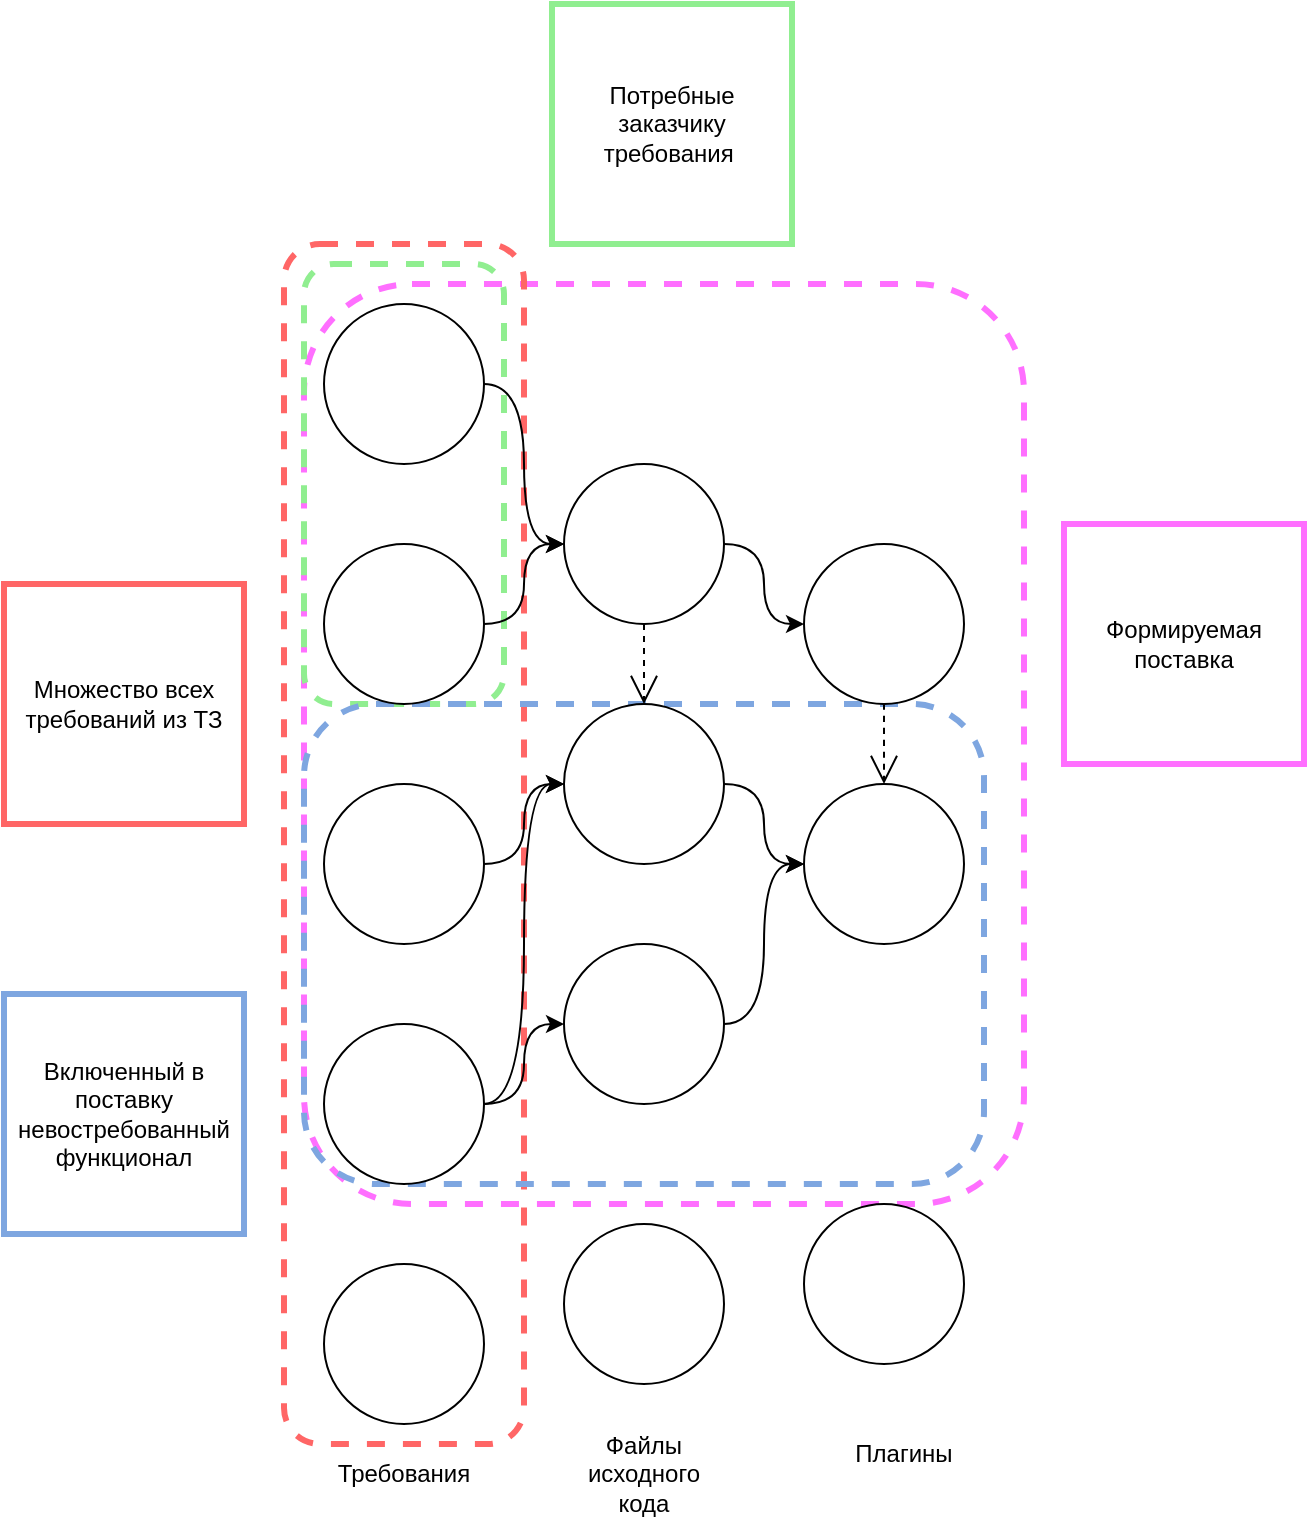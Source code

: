 <mxfile version="24.2.5" type="device">
  <diagram name="Страница — 1" id="mq0X3RxoBT1pmfm2gvn6">
    <mxGraphModel dx="869" dy="1843" grid="1" gridSize="10" guides="1" tooltips="1" connect="1" arrows="1" fold="1" page="1" pageScale="1" pageWidth="827" pageHeight="1169" math="0" shadow="0">
      <root>
        <mxCell id="0" />
        <mxCell id="1" parent="0" />
        <mxCell id="4l6uUReDG7eYCpySpTxS-26" value="" style="rounded=1;whiteSpace=wrap;html=1;fillColor=none;strokeWidth=3;dashed=1;strokeColor=#FF6FFF;" parent="1" vertex="1">
          <mxGeometry x="230" y="110" width="360" height="460" as="geometry" />
        </mxCell>
        <mxCell id="4l6uUReDG7eYCpySpTxS-16" value="" style="rounded=1;whiteSpace=wrap;html=1;fillColor=none;dashed=1;strokeColor=#FF6666;strokeWidth=3;" parent="1" vertex="1">
          <mxGeometry x="220" y="90" width="120" height="600" as="geometry" />
        </mxCell>
        <mxCell id="4l6uUReDG7eYCpySpTxS-25" value="" style="rounded=1;whiteSpace=wrap;html=1;fillColor=none;dashed=1;strokeWidth=3;strokeColor=#90EE90;" parent="1" vertex="1">
          <mxGeometry x="230" y="100" width="100" height="220" as="geometry" />
        </mxCell>
        <mxCell id="4l6uUReDG7eYCpySpTxS-29" value="" style="rounded=1;whiteSpace=wrap;html=1;fillColor=none;strokeWidth=3;dashed=1;strokeColor=#7EA6E0;" parent="1" vertex="1">
          <mxGeometry x="230" y="320" width="340" height="240" as="geometry" />
        </mxCell>
        <mxCell id="4l6uUReDG7eYCpySpTxS-1" value="Множество всех требований из ТЗ" style="whiteSpace=wrap;html=1;aspect=fixed;strokeWidth=3;strokeColor=#FF6666;" parent="1" vertex="1">
          <mxGeometry x="80" y="260" width="120" height="120" as="geometry" />
        </mxCell>
        <mxCell id="4l6uUReDG7eYCpySpTxS-32" style="edgeStyle=orthogonalEdgeStyle;curved=1;rounded=0;orthogonalLoop=1;jettySize=auto;html=1;exitX=1;exitY=0.5;exitDx=0;exitDy=0;entryX=0;entryY=0.5;entryDx=0;entryDy=0;" parent="1" source="4l6uUReDG7eYCpySpTxS-2" target="4l6uUReDG7eYCpySpTxS-6" edge="1">
          <mxGeometry relative="1" as="geometry" />
        </mxCell>
        <mxCell id="4l6uUReDG7eYCpySpTxS-2" value="" style="ellipse;whiteSpace=wrap;html=1;aspect=fixed;" parent="1" vertex="1">
          <mxGeometry x="240" y="120" width="80" height="80" as="geometry" />
        </mxCell>
        <mxCell id="4l6uUReDG7eYCpySpTxS-33" style="edgeStyle=orthogonalEdgeStyle;curved=1;rounded=0;orthogonalLoop=1;jettySize=auto;html=1;exitX=1;exitY=0.5;exitDx=0;exitDy=0;entryX=0;entryY=0.5;entryDx=0;entryDy=0;" parent="1" source="4l6uUReDG7eYCpySpTxS-3" target="4l6uUReDG7eYCpySpTxS-6" edge="1">
          <mxGeometry relative="1" as="geometry" />
        </mxCell>
        <mxCell id="4l6uUReDG7eYCpySpTxS-3" value="" style="ellipse;whiteSpace=wrap;html=1;aspect=fixed;" parent="1" vertex="1">
          <mxGeometry x="240" y="240" width="80" height="80" as="geometry" />
        </mxCell>
        <mxCell id="4l6uUReDG7eYCpySpTxS-34" style="edgeStyle=orthogonalEdgeStyle;curved=1;rounded=0;orthogonalLoop=1;jettySize=auto;html=1;exitX=1;exitY=0.5;exitDx=0;exitDy=0;entryX=0;entryY=0.5;entryDx=0;entryDy=0;" parent="1" source="4l6uUReDG7eYCpySpTxS-4" target="4l6uUReDG7eYCpySpTxS-7" edge="1">
          <mxGeometry relative="1" as="geometry" />
        </mxCell>
        <mxCell id="4l6uUReDG7eYCpySpTxS-4" value="" style="ellipse;whiteSpace=wrap;html=1;aspect=fixed;" parent="1" vertex="1">
          <mxGeometry x="240" y="360" width="80" height="80" as="geometry" />
        </mxCell>
        <mxCell id="4l6uUReDG7eYCpySpTxS-35" style="edgeStyle=orthogonalEdgeStyle;curved=1;rounded=0;orthogonalLoop=1;jettySize=auto;html=1;exitX=1;exitY=0.5;exitDx=0;exitDy=0;entryX=0;entryY=0.5;entryDx=0;entryDy=0;" parent="1" source="4l6uUReDG7eYCpySpTxS-5" target="4l6uUReDG7eYCpySpTxS-7" edge="1">
          <mxGeometry relative="1" as="geometry" />
        </mxCell>
        <mxCell id="4l6uUReDG7eYCpySpTxS-36" style="edgeStyle=orthogonalEdgeStyle;curved=1;rounded=0;orthogonalLoop=1;jettySize=auto;html=1;exitX=1;exitY=0.5;exitDx=0;exitDy=0;entryX=0;entryY=0.5;entryDx=0;entryDy=0;" parent="1" source="4l6uUReDG7eYCpySpTxS-5" target="4l6uUReDG7eYCpySpTxS-9" edge="1">
          <mxGeometry relative="1" as="geometry" />
        </mxCell>
        <mxCell id="4l6uUReDG7eYCpySpTxS-5" value="" style="ellipse;whiteSpace=wrap;html=1;aspect=fixed;" parent="1" vertex="1">
          <mxGeometry x="240" y="480" width="80" height="80" as="geometry" />
        </mxCell>
        <mxCell id="4l6uUReDG7eYCpySpTxS-37" style="edgeStyle=orthogonalEdgeStyle;curved=1;rounded=0;orthogonalLoop=1;jettySize=auto;html=1;exitX=1;exitY=0.5;exitDx=0;exitDy=0;entryX=0;entryY=0.5;entryDx=0;entryDy=0;" parent="1" source="4l6uUReDG7eYCpySpTxS-6" target="4l6uUReDG7eYCpySpTxS-11" edge="1">
          <mxGeometry relative="1" as="geometry" />
        </mxCell>
        <mxCell id="4l6uUReDG7eYCpySpTxS-6" value="" style="ellipse;whiteSpace=wrap;html=1;aspect=fixed;" parent="1" vertex="1">
          <mxGeometry x="360" y="200" width="80" height="80" as="geometry" />
        </mxCell>
        <mxCell id="4l6uUReDG7eYCpySpTxS-38" style="edgeStyle=orthogonalEdgeStyle;curved=1;rounded=0;orthogonalLoop=1;jettySize=auto;html=1;exitX=1;exitY=0.5;exitDx=0;exitDy=0;entryX=0;entryY=0.5;entryDx=0;entryDy=0;" parent="1" source="4l6uUReDG7eYCpySpTxS-7" target="4l6uUReDG7eYCpySpTxS-12" edge="1">
          <mxGeometry relative="1" as="geometry" />
        </mxCell>
        <mxCell id="4l6uUReDG7eYCpySpTxS-7" value="" style="ellipse;whiteSpace=wrap;html=1;aspect=fixed;" parent="1" vertex="1">
          <mxGeometry x="360" y="320" width="80" height="80" as="geometry" />
        </mxCell>
        <mxCell id="4l6uUReDG7eYCpySpTxS-8" value="" style="ellipse;whiteSpace=wrap;html=1;aspect=fixed;" parent="1" vertex="1">
          <mxGeometry x="240" y="600" width="80" height="80" as="geometry" />
        </mxCell>
        <mxCell id="4l6uUReDG7eYCpySpTxS-41" style="edgeStyle=orthogonalEdgeStyle;curved=1;rounded=0;orthogonalLoop=1;jettySize=auto;html=1;exitX=1;exitY=0.5;exitDx=0;exitDy=0;entryX=0;entryY=0.5;entryDx=0;entryDy=0;" parent="1" source="4l6uUReDG7eYCpySpTxS-9" target="4l6uUReDG7eYCpySpTxS-12" edge="1">
          <mxGeometry relative="1" as="geometry" />
        </mxCell>
        <mxCell id="4l6uUReDG7eYCpySpTxS-9" value="" style="ellipse;whiteSpace=wrap;html=1;aspect=fixed;" parent="1" vertex="1">
          <mxGeometry x="360" y="440" width="80" height="80" as="geometry" />
        </mxCell>
        <mxCell id="4l6uUReDG7eYCpySpTxS-10" value="" style="ellipse;whiteSpace=wrap;html=1;aspect=fixed;" parent="1" vertex="1">
          <mxGeometry x="360" y="580" width="80" height="80" as="geometry" />
        </mxCell>
        <mxCell id="4l6uUReDG7eYCpySpTxS-11" value="" style="ellipse;whiteSpace=wrap;html=1;aspect=fixed;" parent="1" vertex="1">
          <mxGeometry x="480" y="240" width="80" height="80" as="geometry" />
        </mxCell>
        <mxCell id="4l6uUReDG7eYCpySpTxS-12" value="" style="ellipse;whiteSpace=wrap;html=1;aspect=fixed;" parent="1" vertex="1">
          <mxGeometry x="480" y="360" width="80" height="80" as="geometry" />
        </mxCell>
        <mxCell id="4l6uUReDG7eYCpySpTxS-13" value="" style="ellipse;whiteSpace=wrap;html=1;aspect=fixed;" parent="1" vertex="1">
          <mxGeometry x="480" y="570" width="80" height="80" as="geometry" />
        </mxCell>
        <mxCell id="4l6uUReDG7eYCpySpTxS-15" value="Потребные заказчику требования&amp;nbsp;" style="whiteSpace=wrap;html=1;aspect=fixed;strokeWidth=3;strokeColor=#90EE90;" parent="1" vertex="1">
          <mxGeometry x="354" y="-30" width="120" height="120" as="geometry" />
        </mxCell>
        <mxCell id="4l6uUReDG7eYCpySpTxS-17" value="Требования" style="text;html=1;align=center;verticalAlign=middle;whiteSpace=wrap;rounded=0;" parent="1" vertex="1">
          <mxGeometry x="250" y="690" width="60" height="30" as="geometry" />
        </mxCell>
        <mxCell id="4l6uUReDG7eYCpySpTxS-18" value="Файлы&lt;div&gt;исходного кода&lt;/div&gt;" style="text;html=1;align=center;verticalAlign=middle;whiteSpace=wrap;rounded=0;" parent="1" vertex="1">
          <mxGeometry x="370" y="690" width="60" height="30" as="geometry" />
        </mxCell>
        <mxCell id="4l6uUReDG7eYCpySpTxS-19" value="Плагины" style="text;html=1;align=center;verticalAlign=middle;whiteSpace=wrap;rounded=0;" parent="1" vertex="1">
          <mxGeometry x="500" y="680" width="60" height="30" as="geometry" />
        </mxCell>
        <mxCell id="4l6uUReDG7eYCpySpTxS-28" value="Формируемая поставка" style="whiteSpace=wrap;html=1;aspect=fixed;strokeWidth=3;strokeColor=#FF6FFF;" parent="1" vertex="1">
          <mxGeometry x="610" y="230" width="120" height="120" as="geometry" />
        </mxCell>
        <mxCell id="4l6uUReDG7eYCpySpTxS-30" value="Включенный в поставку невостребованный функционал" style="whiteSpace=wrap;html=1;aspect=fixed;strokeWidth=3;strokeColor=#7EA6E0;" parent="1" vertex="1">
          <mxGeometry x="80" y="465" width="120" height="120" as="geometry" />
        </mxCell>
        <mxCell id="4l6uUReDG7eYCpySpTxS-31" value="" style="endArrow=open;endSize=12;dashed=1;html=1;rounded=0;exitX=0.5;exitY=1;exitDx=0;exitDy=0;entryX=0.5;entryY=0;entryDx=0;entryDy=0;" parent="1" source="4l6uUReDG7eYCpySpTxS-6" target="4l6uUReDG7eYCpySpTxS-7" edge="1">
          <mxGeometry width="160" relative="1" as="geometry">
            <mxPoint x="650" y="420" as="sourcePoint" />
            <mxPoint x="810" y="420" as="targetPoint" />
          </mxGeometry>
        </mxCell>
        <mxCell id="4l6uUReDG7eYCpySpTxS-39" value="" style="endArrow=open;endSize=12;dashed=1;html=1;rounded=0;curved=1;exitX=0.5;exitY=1;exitDx=0;exitDy=0;entryX=0.5;entryY=0;entryDx=0;entryDy=0;" parent="1" source="4l6uUReDG7eYCpySpTxS-11" target="4l6uUReDG7eYCpySpTxS-12" edge="1">
          <mxGeometry width="160" relative="1" as="geometry">
            <mxPoint x="320" y="380" as="sourcePoint" />
            <mxPoint x="480" y="380" as="targetPoint" />
          </mxGeometry>
        </mxCell>
      </root>
    </mxGraphModel>
  </diagram>
</mxfile>
